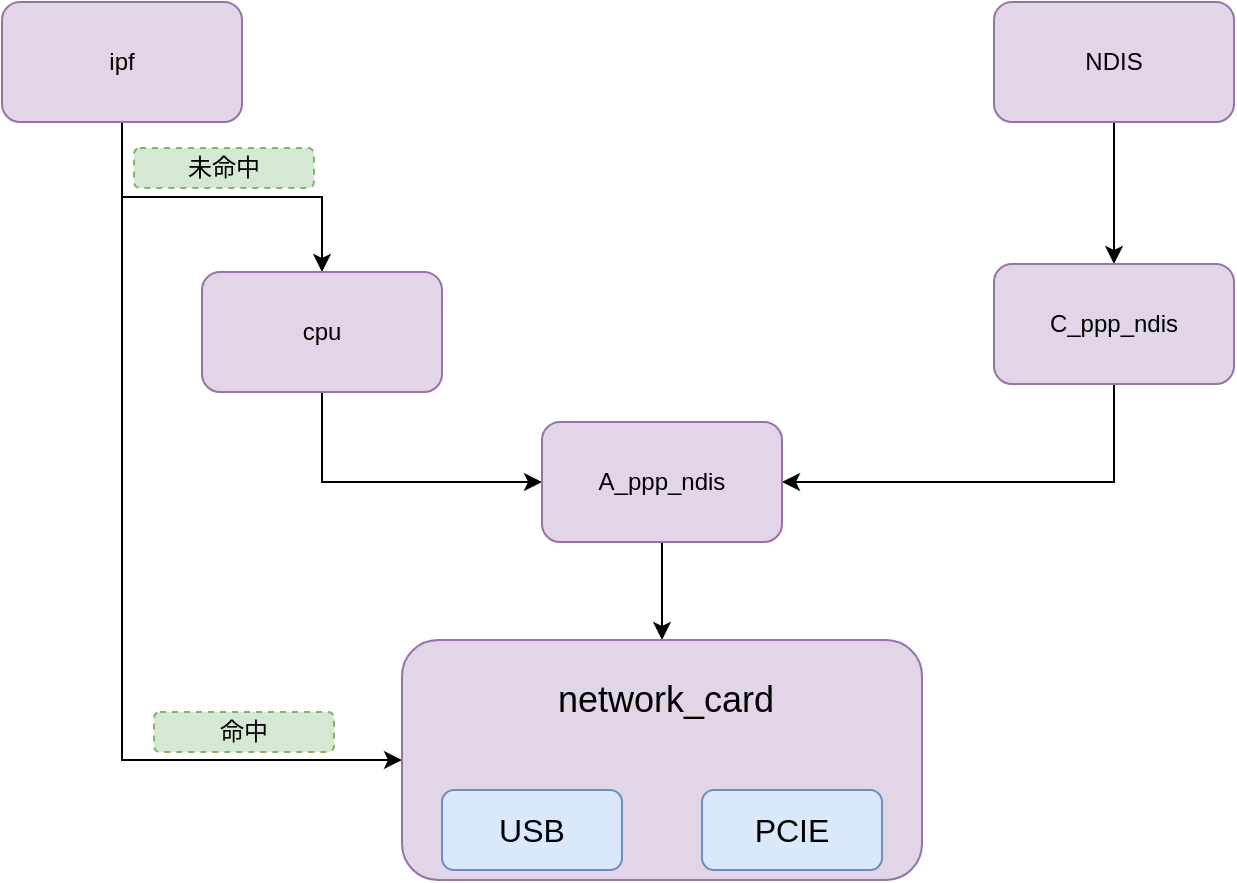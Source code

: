 <mxfile version="14.5.8" type="github">
  <diagram id="4HhRHKHiepqkRhehkrKr" name="Page-1">
    <mxGraphModel dx="1368" dy="620" grid="1" gridSize="10" guides="1" tooltips="1" connect="1" arrows="1" fold="1" page="1" pageScale="1" pageWidth="827" pageHeight="1169" math="0" shadow="0">
      <root>
        <mxCell id="0" />
        <mxCell id="1" parent="0" />
        <mxCell id="DQ55B0L-nkrC6WoG5Ss2-13" style="edgeStyle=orthogonalEdgeStyle;rounded=0;orthogonalLoop=1;jettySize=auto;html=1;exitX=0.5;exitY=1;exitDx=0;exitDy=0;" edge="1" parent="1" source="DQ55B0L-nkrC6WoG5Ss2-1" target="DQ55B0L-nkrC6WoG5Ss2-2">
          <mxGeometry relative="1" as="geometry" />
        </mxCell>
        <mxCell id="DQ55B0L-nkrC6WoG5Ss2-1" value="NDIS" style="rounded=1;whiteSpace=wrap;html=1;fillColor=#e1d5e7;strokeColor=#9673a6;" vertex="1" parent="1">
          <mxGeometry x="580" y="180" width="120" height="60" as="geometry" />
        </mxCell>
        <mxCell id="DQ55B0L-nkrC6WoG5Ss2-14" style="edgeStyle=orthogonalEdgeStyle;rounded=0;orthogonalLoop=1;jettySize=auto;html=1;exitX=0.5;exitY=1;exitDx=0;exitDy=0;entryX=1;entryY=0.5;entryDx=0;entryDy=0;" edge="1" parent="1" source="DQ55B0L-nkrC6WoG5Ss2-2" target="DQ55B0L-nkrC6WoG5Ss2-6">
          <mxGeometry relative="1" as="geometry" />
        </mxCell>
        <mxCell id="DQ55B0L-nkrC6WoG5Ss2-2" value="C_ppp_ndis" style="rounded=1;whiteSpace=wrap;html=1;fillColor=#e1d5e7;strokeColor=#9673a6;" vertex="1" parent="1">
          <mxGeometry x="580" y="311" width="120" height="60" as="geometry" />
        </mxCell>
        <mxCell id="DQ55B0L-nkrC6WoG5Ss2-11" style="edgeStyle=orthogonalEdgeStyle;rounded=0;orthogonalLoop=1;jettySize=auto;html=1;exitX=0.5;exitY=1;exitDx=0;exitDy=0;entryX=0.5;entryY=0;entryDx=0;entryDy=0;" edge="1" parent="1" source="DQ55B0L-nkrC6WoG5Ss2-3" target="DQ55B0L-nkrC6WoG5Ss2-4">
          <mxGeometry relative="1" as="geometry" />
        </mxCell>
        <mxCell id="DQ55B0L-nkrC6WoG5Ss2-12" style="edgeStyle=orthogonalEdgeStyle;rounded=0;orthogonalLoop=1;jettySize=auto;html=1;exitX=0.5;exitY=1;exitDx=0;exitDy=0;entryX=0;entryY=0.5;entryDx=0;entryDy=0;" edge="1" parent="1" source="DQ55B0L-nkrC6WoG5Ss2-3" target="DQ55B0L-nkrC6WoG5Ss2-7">
          <mxGeometry relative="1" as="geometry" />
        </mxCell>
        <mxCell id="DQ55B0L-nkrC6WoG5Ss2-3" value="ipf" style="rounded=1;whiteSpace=wrap;html=1;fillColor=#e1d5e7;strokeColor=#9673a6;" vertex="1" parent="1">
          <mxGeometry x="84" y="180" width="120" height="60" as="geometry" />
        </mxCell>
        <mxCell id="DQ55B0L-nkrC6WoG5Ss2-15" style="edgeStyle=orthogonalEdgeStyle;rounded=0;orthogonalLoop=1;jettySize=auto;html=1;exitX=0.5;exitY=1;exitDx=0;exitDy=0;entryX=0;entryY=0.5;entryDx=0;entryDy=0;" edge="1" parent="1" source="DQ55B0L-nkrC6WoG5Ss2-4" target="DQ55B0L-nkrC6WoG5Ss2-6">
          <mxGeometry relative="1" as="geometry" />
        </mxCell>
        <mxCell id="DQ55B0L-nkrC6WoG5Ss2-4" value="cpu" style="rounded=1;whiteSpace=wrap;html=1;fillColor=#e1d5e7;strokeColor=#9673a6;" vertex="1" parent="1">
          <mxGeometry x="184" y="315" width="120" height="60" as="geometry" />
        </mxCell>
        <mxCell id="DQ55B0L-nkrC6WoG5Ss2-16" style="edgeStyle=orthogonalEdgeStyle;rounded=0;orthogonalLoop=1;jettySize=auto;html=1;exitX=0.5;exitY=1;exitDx=0;exitDy=0;entryX=0.5;entryY=0;entryDx=0;entryDy=0;" edge="1" parent="1" source="DQ55B0L-nkrC6WoG5Ss2-6" target="DQ55B0L-nkrC6WoG5Ss2-7">
          <mxGeometry relative="1" as="geometry" />
        </mxCell>
        <mxCell id="DQ55B0L-nkrC6WoG5Ss2-6" value="A_ppp_ndis" style="rounded=1;whiteSpace=wrap;html=1;fillColor=#e1d5e7;strokeColor=#9673a6;" vertex="1" parent="1">
          <mxGeometry x="354" y="390" width="120" height="60" as="geometry" />
        </mxCell>
        <mxCell id="DQ55B0L-nkrC6WoG5Ss2-7" value="" style="rounded=1;whiteSpace=wrap;html=1;fillColor=#e1d5e7;strokeColor=#9673a6;" vertex="1" parent="1">
          <mxGeometry x="284" y="499" width="260" height="120" as="geometry" />
        </mxCell>
        <mxCell id="DQ55B0L-nkrC6WoG5Ss2-8" value="&lt;font style=&quot;font-size: 16px&quot;&gt;USB&lt;/font&gt;" style="rounded=1;whiteSpace=wrap;html=1;fillColor=#dae8fc;strokeColor=#6c8ebf;" vertex="1" parent="1">
          <mxGeometry x="304" y="574" width="90" height="40" as="geometry" />
        </mxCell>
        <mxCell id="DQ55B0L-nkrC6WoG5Ss2-9" value="&lt;font style=&quot;font-size: 16px&quot;&gt;PCIE&lt;/font&gt;" style="rounded=1;whiteSpace=wrap;html=1;fillColor=#dae8fc;strokeColor=#6c8ebf;" vertex="1" parent="1">
          <mxGeometry x="434" y="574" width="90" height="40" as="geometry" />
        </mxCell>
        <mxCell id="DQ55B0L-nkrC6WoG5Ss2-10" value="&lt;font style=&quot;font-size: 18px&quot;&gt;network_card&lt;/font&gt;" style="rounded=1;whiteSpace=wrap;html=1;strokeColor=none;fillColor=none;" vertex="1" parent="1">
          <mxGeometry x="358" y="509" width="116" height="40" as="geometry" />
        </mxCell>
        <mxCell id="DQ55B0L-nkrC6WoG5Ss2-17" value="&lt;font style=&quot;font-size: 12px&quot;&gt;未命中&lt;/font&gt;" style="rounded=1;whiteSpace=wrap;html=1;strokeColor=#82b366;fillColor=#d5e8d4;dashed=1;" vertex="1" parent="1">
          <mxGeometry x="150" y="253" width="90" height="20" as="geometry" />
        </mxCell>
        <mxCell id="DQ55B0L-nkrC6WoG5Ss2-19" value="&lt;font style=&quot;font-size: 12px&quot;&gt;命中&lt;/font&gt;" style="rounded=1;whiteSpace=wrap;html=1;strokeColor=#82b366;fillColor=#d5e8d4;dashed=1;" vertex="1" parent="1">
          <mxGeometry x="160" y="535" width="90" height="20" as="geometry" />
        </mxCell>
      </root>
    </mxGraphModel>
  </diagram>
</mxfile>
